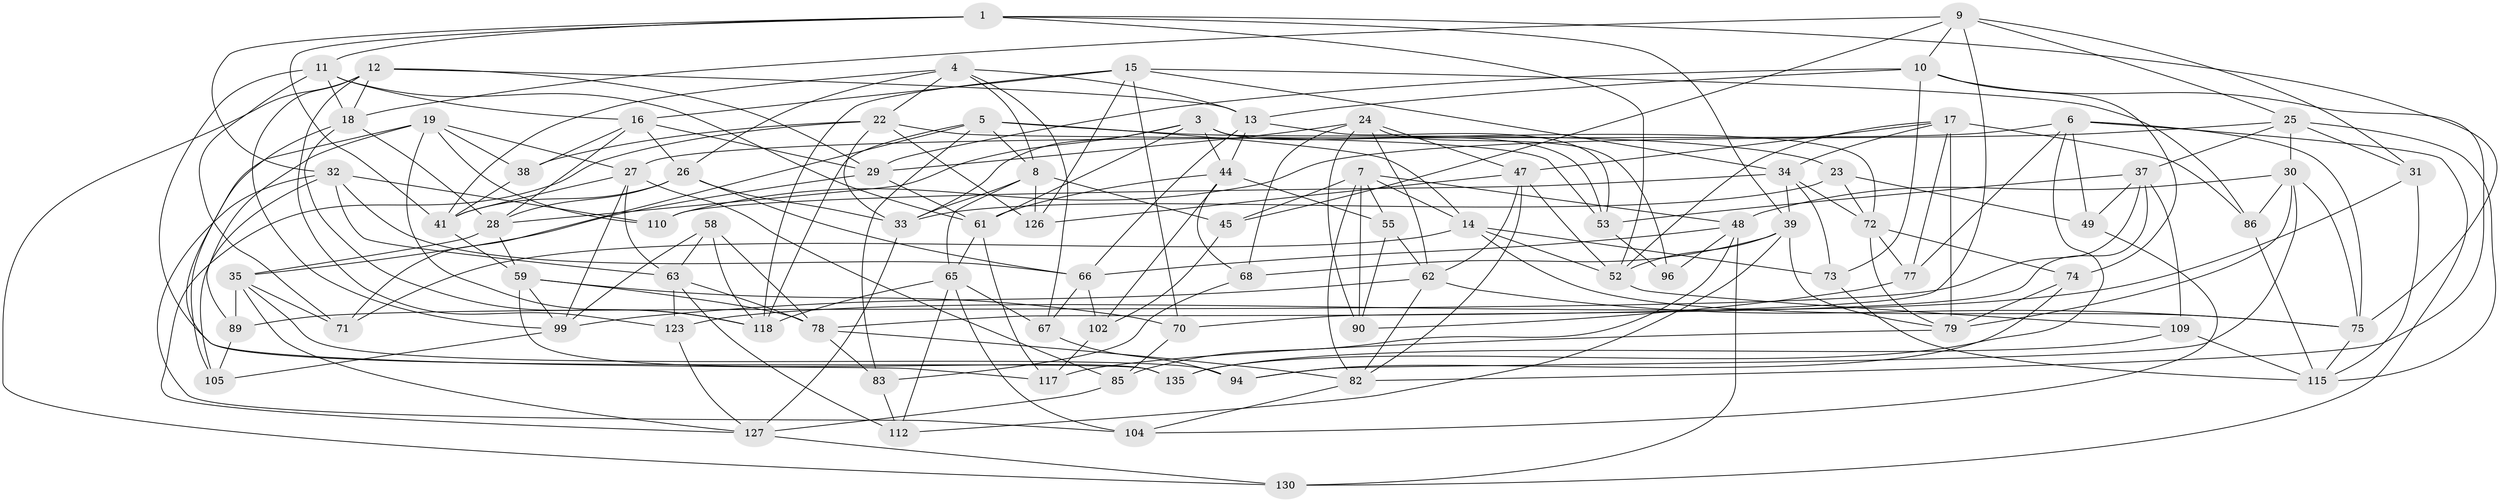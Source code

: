 // Generated by graph-tools (version 1.1) at 2025/52/02/27/25 19:52:33]
// undirected, 85 vertices, 222 edges
graph export_dot {
graph [start="1"]
  node [color=gray90,style=filled];
  1 [super="+2"];
  3 [super="+92"];
  4 [super="+124"];
  5 [super="+81"];
  6 [super="+50"];
  7 [super="+97"];
  8 [super="+76"];
  9 [super="+108"];
  10 [super="+21"];
  11 [super="+43"];
  12 [super="+64"];
  13 [super="+80"];
  14 [super="+69"];
  15 [super="+40"];
  16 [super="+20"];
  17 [super="+46"];
  18 [super="+88"];
  19 [super="+57"];
  22 [super="+119"];
  23;
  24 [super="+136"];
  25 [super="+60"];
  26 [super="+122"];
  27 [super="+56"];
  28 [super="+93"];
  29 [super="+51"];
  30 [super="+111"];
  31;
  32 [super="+42"];
  33 [super="+100"];
  34 [super="+121"];
  35 [super="+36"];
  37 [super="+101"];
  38;
  39 [super="+138"];
  41 [super="+87"];
  44 [super="+95"];
  45;
  47 [super="+113"];
  48 [super="+84"];
  49;
  52 [super="+125"];
  53 [super="+54"];
  55;
  58;
  59 [super="+106"];
  61 [super="+120"];
  62 [super="+91"];
  63 [super="+107"];
  65 [super="+114"];
  66 [super="+128"];
  67;
  68;
  70;
  71;
  72 [super="+133"];
  73;
  74;
  75 [super="+129"];
  77;
  78 [super="+103"];
  79 [super="+98"];
  82 [super="+134"];
  83;
  85;
  86;
  89;
  90;
  94;
  96;
  99 [super="+116"];
  102;
  104;
  105;
  109;
  110;
  112;
  115 [super="+132"];
  117;
  118 [super="+131"];
  123;
  126;
  127 [super="+137"];
  130;
  135;
  1 -- 52;
  1 -- 75;
  1 -- 32;
  1 -- 11;
  1 -- 39;
  1 -- 41;
  3 -- 33;
  3 -- 44;
  3 -- 28;
  3 -- 53;
  3 -- 72;
  3 -- 61;
  4 -- 22;
  4 -- 26;
  4 -- 13;
  4 -- 8;
  4 -- 41;
  4 -- 67;
  5 -- 71;
  5 -- 23;
  5 -- 14;
  5 -- 83;
  5 -- 118;
  5 -- 8;
  6 -- 130;
  6 -- 135;
  6 -- 27;
  6 -- 49;
  6 -- 75;
  6 -- 77;
  7 -- 90;
  7 -- 82;
  7 -- 55;
  7 -- 48;
  7 -- 45;
  7 -- 14;
  8 -- 126;
  8 -- 65;
  8 -- 33;
  8 -- 45;
  9 -- 78;
  9 -- 25;
  9 -- 10;
  9 -- 18;
  9 -- 45;
  9 -- 31;
  10 -- 29;
  10 -- 74;
  10 -- 73;
  10 -- 82;
  10 -- 13;
  11 -- 135;
  11 -- 16;
  11 -- 18;
  11 -- 61;
  11 -- 71;
  12 -- 123;
  12 -- 99;
  12 -- 18;
  12 -- 13;
  12 -- 130;
  12 -- 29;
  13 -- 53;
  13 -- 66;
  13 -- 44;
  14 -- 71;
  14 -- 75;
  14 -- 73;
  14 -- 52;
  15 -- 86;
  15 -- 16;
  15 -- 70;
  15 -- 126;
  15 -- 34;
  15 -- 118;
  16 -- 38;
  16 -- 26;
  16 -- 28;
  16 -- 29;
  17 -- 86;
  17 -- 77;
  17 -- 79;
  17 -- 34;
  17 -- 52;
  17 -- 47;
  18 -- 117;
  18 -- 28;
  18 -- 118;
  19 -- 105;
  19 -- 38;
  19 -- 27;
  19 -- 89;
  19 -- 110;
  19 -- 118;
  22 -- 53;
  22 -- 126;
  22 -- 38;
  22 -- 33;
  22 -- 127;
  23 -- 72;
  23 -- 49;
  23 -- 33;
  24 -- 96;
  24 -- 29;
  24 -- 90;
  24 -- 68;
  24 -- 62;
  24 -- 47;
  25 -- 110;
  25 -- 37;
  25 -- 30;
  25 -- 115;
  25 -- 31;
  26 -- 66;
  26 -- 33;
  26 -- 41;
  26 -- 28;
  27 -- 99;
  27 -- 85;
  27 -- 63;
  27 -- 41;
  28 -- 35;
  28 -- 59;
  29 -- 61;
  29 -- 35;
  30 -- 86;
  30 -- 48;
  30 -- 75;
  30 -- 79;
  30 -- 94;
  31 -- 115;
  31 -- 123;
  32 -- 104;
  32 -- 63;
  32 -- 105;
  32 -- 110;
  32 -- 66;
  33 -- 127;
  34 -- 73;
  34 -- 39;
  34 -- 110;
  34 -- 72;
  35 -- 71;
  35 -- 94;
  35 -- 89;
  35 -- 127;
  37 -- 49;
  37 -- 109;
  37 -- 89;
  37 -- 53;
  37 -- 70;
  38 -- 41;
  39 -- 68;
  39 -- 112;
  39 -- 79;
  39 -- 52;
  41 -- 59;
  44 -- 55;
  44 -- 68;
  44 -- 61;
  44 -- 102;
  45 -- 102;
  47 -- 82;
  47 -- 126;
  47 -- 62;
  47 -- 52;
  48 -- 96;
  48 -- 130;
  48 -- 85;
  48 -- 66;
  49 -- 104;
  52 -- 109;
  53 -- 96 [weight=2];
  55 -- 90;
  55 -- 62;
  58 -- 99;
  58 -- 118;
  58 -- 63;
  58 -- 78;
  59 -- 70;
  59 -- 99;
  59 -- 135;
  59 -- 78;
  61 -- 117;
  61 -- 65;
  62 -- 99;
  62 -- 75;
  62 -- 82;
  63 -- 112;
  63 -- 123;
  63 -- 78;
  65 -- 118;
  65 -- 112;
  65 -- 104;
  65 -- 67;
  66 -- 67;
  66 -- 102;
  67 -- 94;
  68 -- 83;
  70 -- 85;
  72 -- 79;
  72 -- 74;
  72 -- 77;
  73 -- 115;
  74 -- 94;
  74 -- 79;
  75 -- 115;
  77 -- 90;
  78 -- 82;
  78 -- 83;
  79 -- 117;
  82 -- 104;
  83 -- 112;
  85 -- 127;
  86 -- 115;
  89 -- 105;
  99 -- 105;
  102 -- 117;
  109 -- 135;
  109 -- 115;
  123 -- 127;
  127 -- 130;
}
